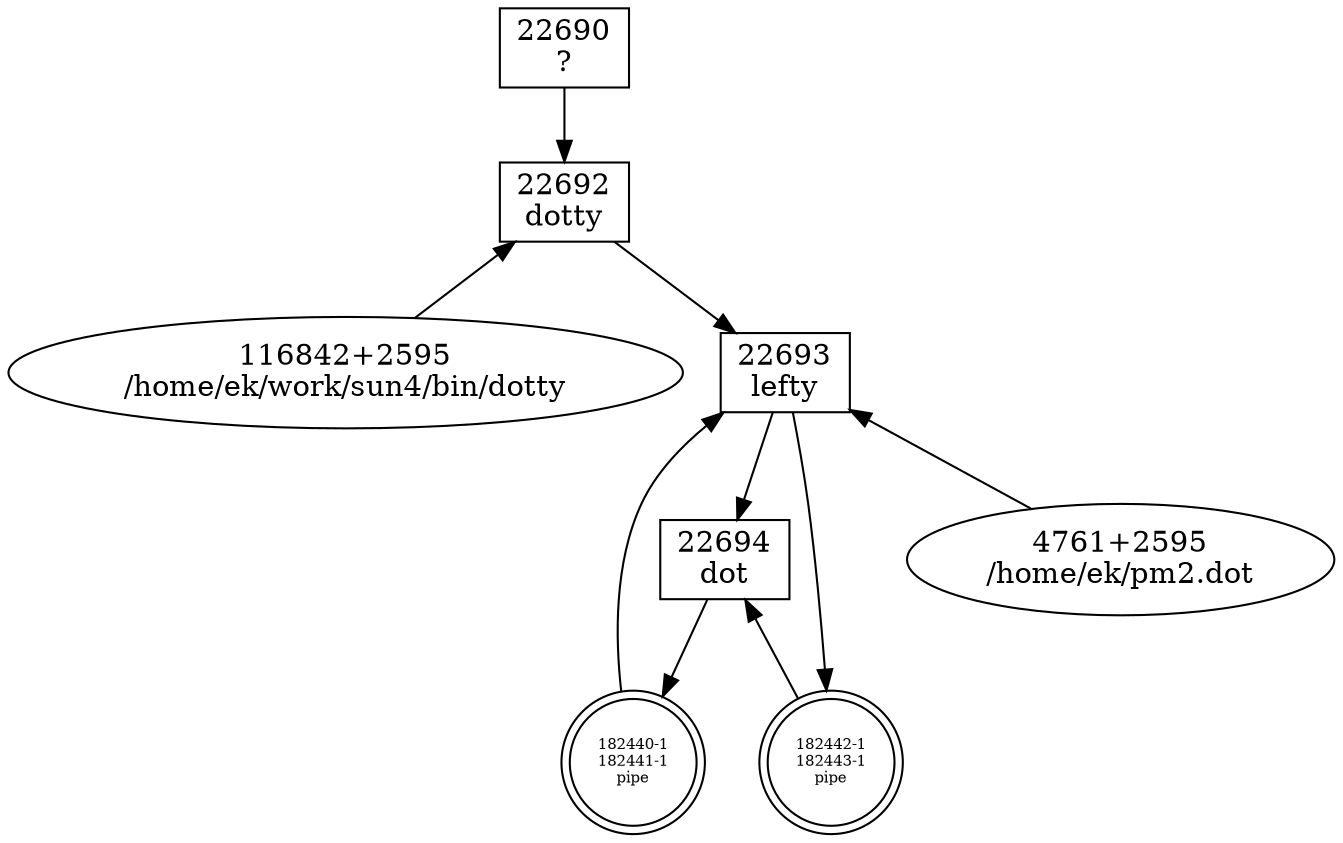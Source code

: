 digraph g {
	node [label="\N", fontsize=14, fontname="Times-Roman", fontcolor=black, shape=box, color=black, width="0.5"];
	edge [fontsize=14, fontname="Times-Roman", fontcolor=black, color=black];
	graph [bb="0,0,495,392"];
	22690 [label="22690\n?", width="0.72", pname="?", kind=proc, pos="203,366", height="0.50"];
	22692 [label="22692\ndotty", width="0.75", pname=dotty, kind=proc, pos="203,294", height="0.50"];
	"116842+2595" [label="116842+2595\n/home/ek/work/sun4/bin/dotty", shape=ellipse, width="3.36", kind=file, fname="/home/ek/work/sun4/bin/dotty", pos="121,214", height="0.71"];
	22693 [label="22693\nlefty", width="0.72", pname=lefty, kind=proc, pos="286,214", height="0.50"];
	"182440-1" [label="182440-1\n182441-1\npipe", fontsize=7, shape=doublecircle, width="0.78", kind=file, fname=pipe, subkind=pipe, pos="212,36", height="0.78"];
	"182442-1" [label="182442-1\n182443-1\npipe", fontsize=7, shape=doublecircle, width="0.78", kind=file, fname=pipe, subkind=pipe, pos="304,36", height="0.78"];
	22694 [label="22694\ndot", width="0.75", pname=dot, kind=proc, pos="258,126", height="0.50"];
	"4761+2595" [label="4761+2595\n/home/ek/pm2.dot", shape=ellipse, width="2.14", kind=file, fname="/home/ek/pm2.dot", pos="418,126", height="0.71"];
	22690 -> 22692 [pos="e,203,312 203,348 203,340 203,331 203,322"];
	22692 -> "116842+2595" [dir=back, pos="s,184,276 177,269 168,260 157,249 147,239"];
	22692 -> 22693 [pos="e,267,232 222,276 233,265 248,251 260,239"];
	22693 -> "182440-1" [dir=back, pos="s,260,196 253,189 240,176 226,161 222,152 210,124 208,88 209,64"];
	22693 -> "182442-1" [dir=forward, pos="e,302,64 289,196 290,183 292,167 294,152 297,125 299,95 301,72"];
	22693 -> 22694 [pos="e,264,144 280,196 276,184 271,167 267,153"];
	22694 -> "182440-1" [dir=forward, pos="e,225,61 249,108 243,97 236,83 229,70"];
	22694 -> "182442-1" [dir=back, pos="s,267,108 271,101 277,88 285,73 291,61"];
	22693 -> "4761+2595" [dir=back, pos="s,312,197 320,192 339,179 364,162 384,149"];
}
